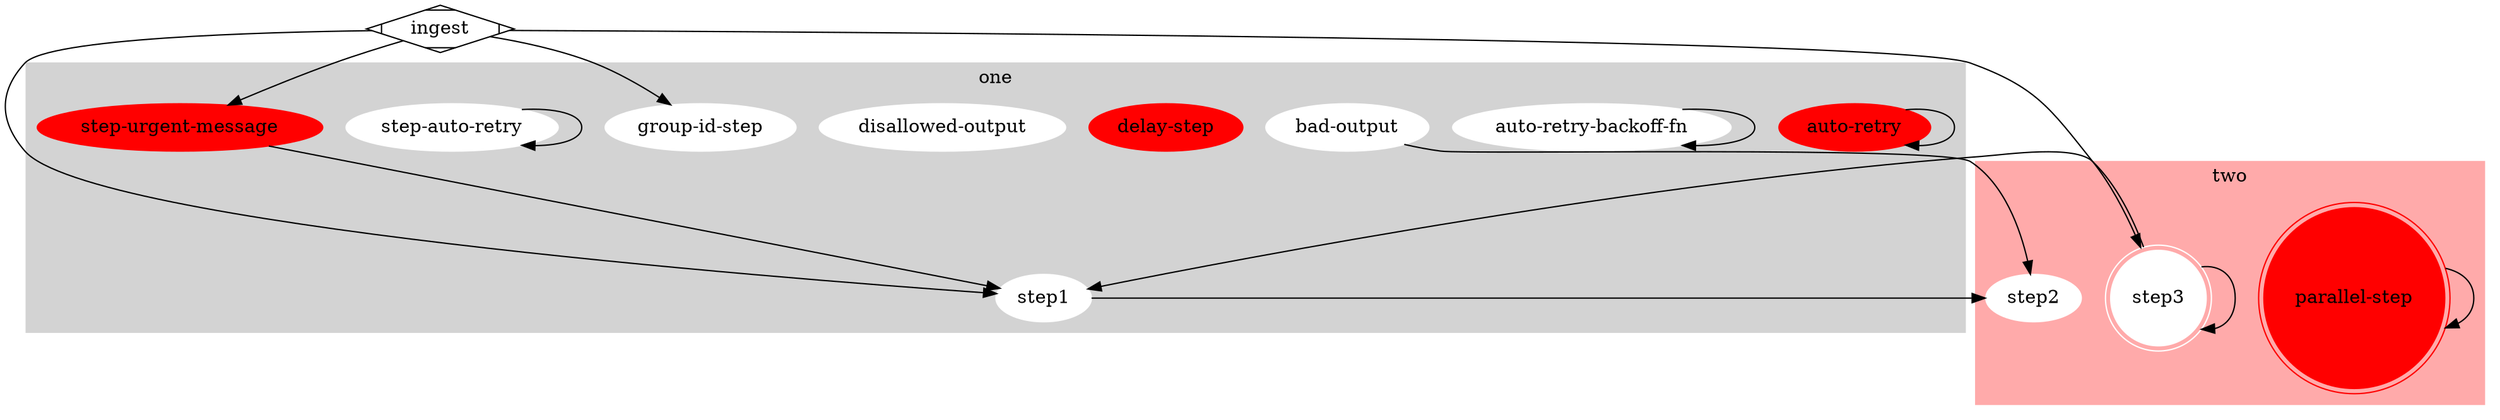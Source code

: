 # Visualize at http://viz-js.com/
digraph G {
  subgraph cluster_0 {
    label="one";
    style=filled;
    color=lightgrey;
    node [label="node",style=filled,color=white];
    autoRetry [label="auto-retry",color=red];
    autoRetryBackoffFn [label="auto-retry-backoff-fn"];
    badOutput [label="bad-output"];
    delayStep [label="delay-step",color=red];
    disallowedOutput [label="disallowed-output"];
    groupIdStep [label="group-id-step"];
    step1 [label="step1"];
    stepAutoRetry [label="step-auto-retry"];
    stepUrgentMessage [label="step-urgent-message",color=red];
  }
  subgraph cluster_1 {
    label="two";
    style=filled;
    color="#ffaaaa";
    node [label="node",style=filled,color=white];
    parallelStep [label="parallel-step",color=red,shape=doublecircle];
    step2 [label="step2"];
    step3 [label="step3",shape=doublecircle];
  }
  
  _ingest [shape=Mdiamond,label=ingest];
  _ingest -> step1;
  _ingest -> step3;
  _ingest -> groupIdStep;
  _ingest -> stepUrgentMessage;
  
  autoRetry -> autoRetry;
  autoRetryBackoffFn -> autoRetryBackoffFn;
  badOutput -> step2;
  parallelStep -> parallelStep;
  step1 -> step2;
  step3 -> step1;
  step3 -> step3;
  stepAutoRetry -> stepAutoRetry;
  stepUrgentMessage -> step1;
}
